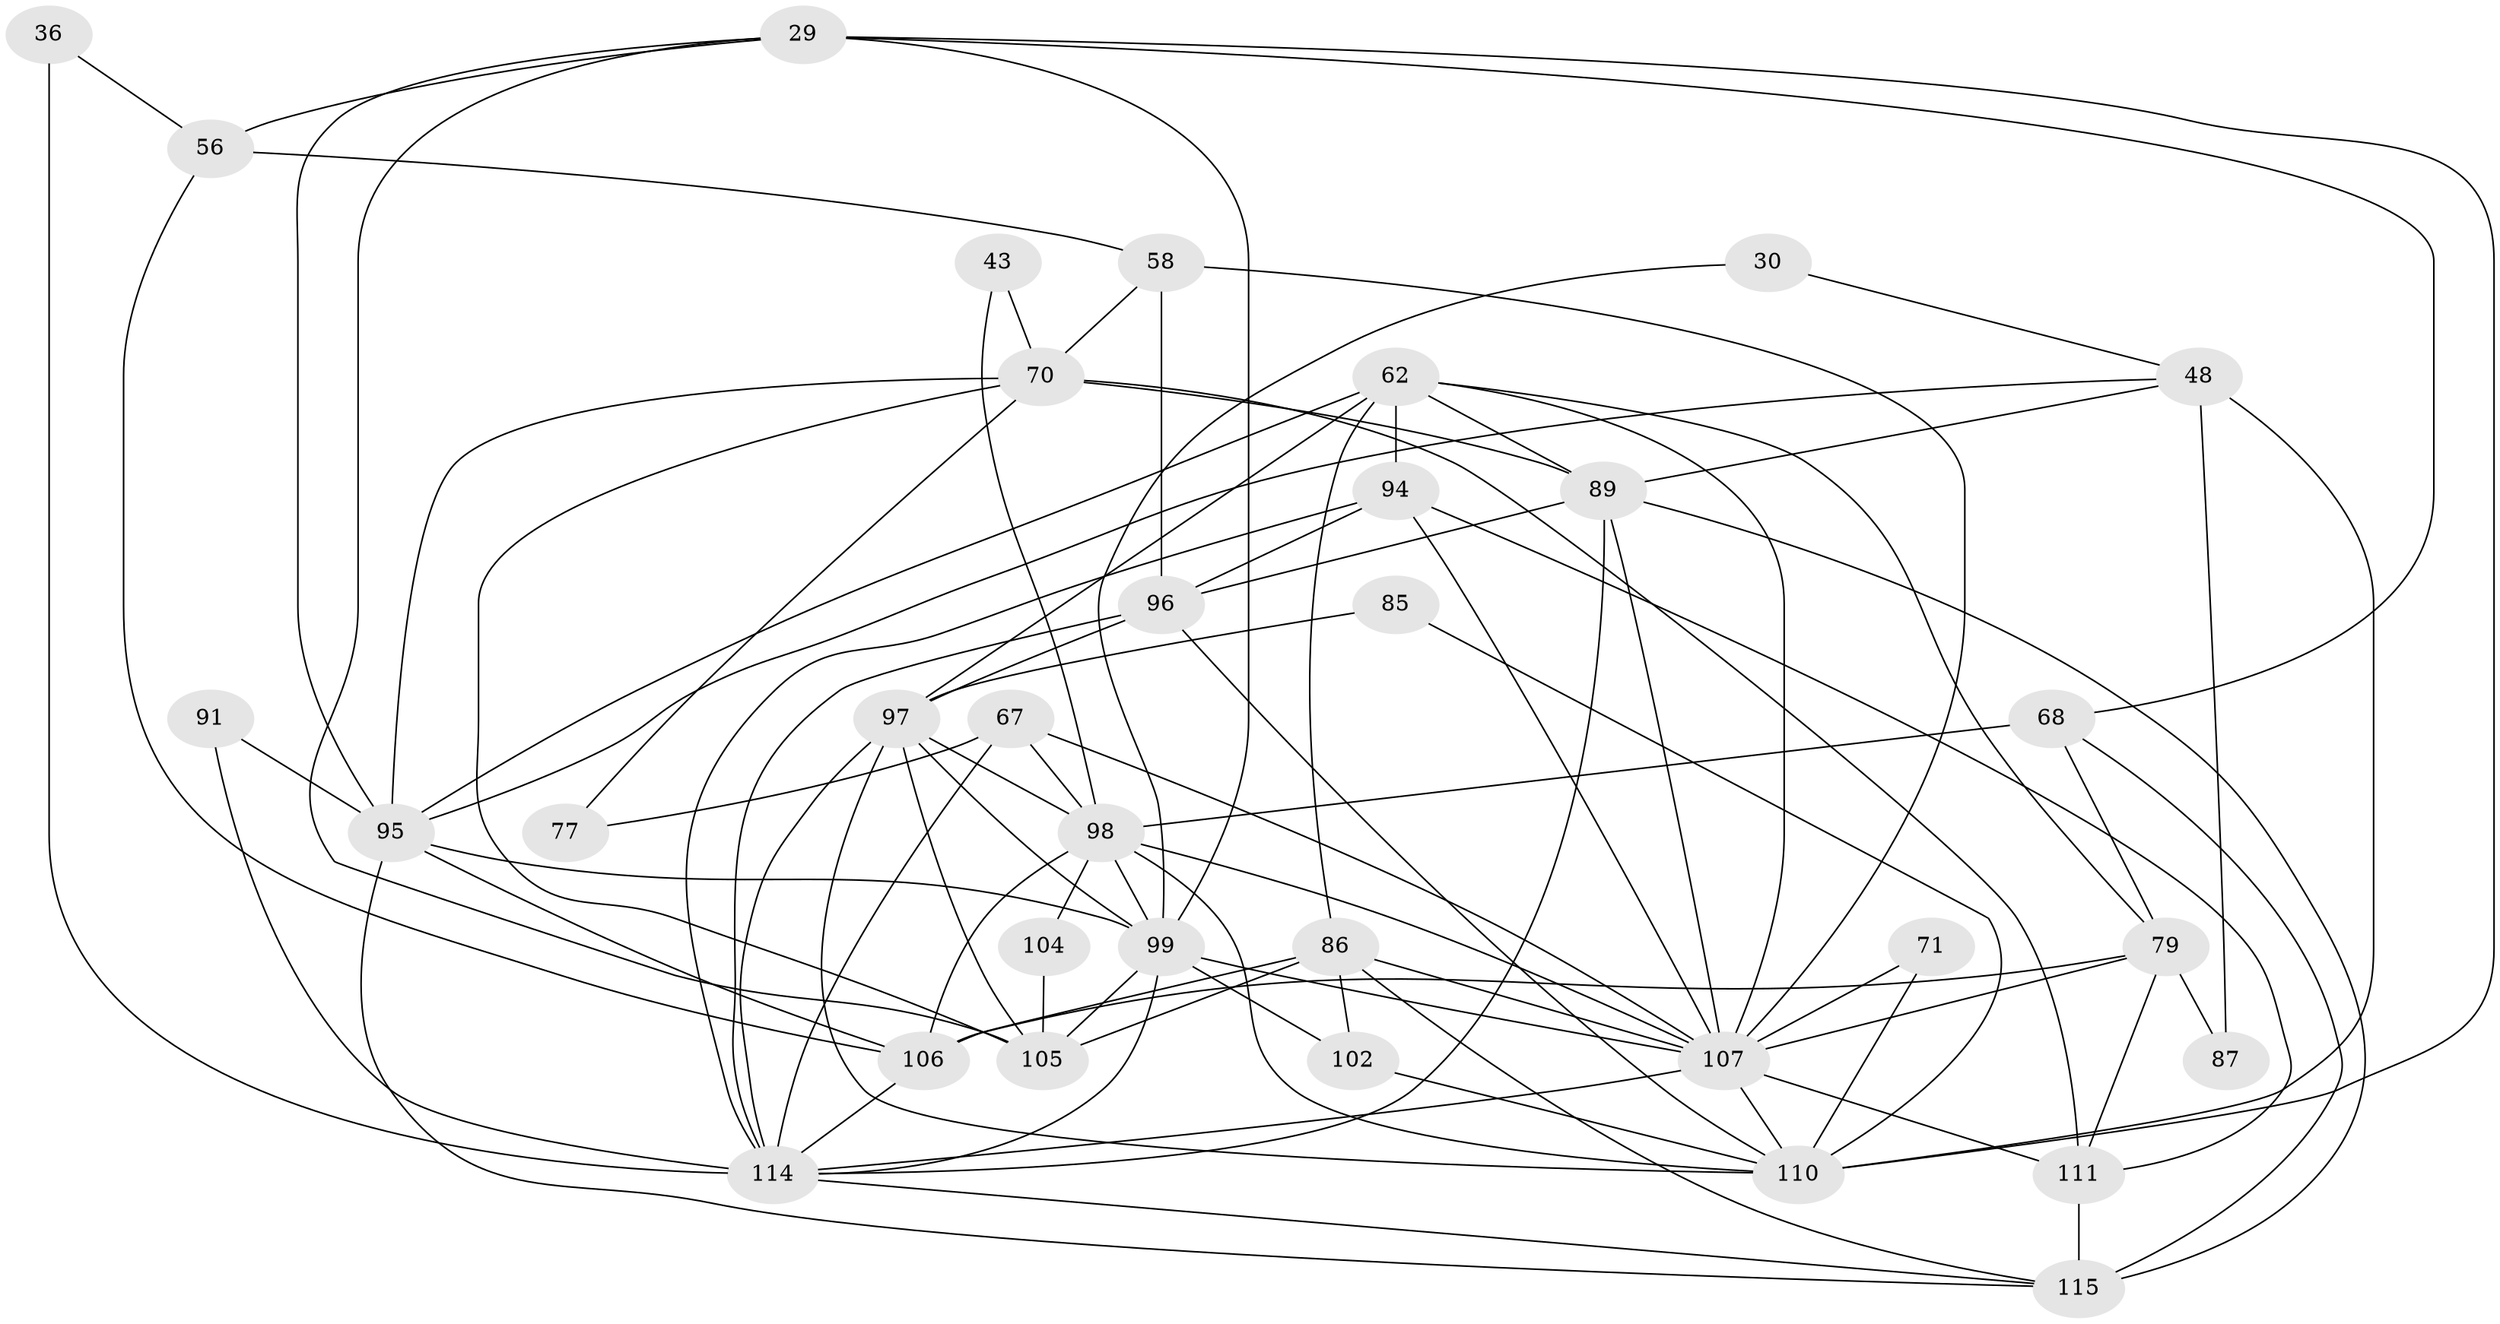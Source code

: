 // original degree distribution, {3: 0.26956521739130435, 4: 0.24347826086956523, 6: 0.1391304347826087, 5: 0.1565217391304348, 2: 0.14782608695652175, 7: 0.043478260869565216}
// Generated by graph-tools (version 1.1) at 2025/53/03/04/25 21:53:27]
// undirected, 34 vertices, 91 edges
graph export_dot {
graph [start="1"]
  node [color=gray90,style=filled];
  29 [super="+8"];
  30;
  36;
  43;
  48;
  56 [super="+11+53"];
  58 [super="+39"];
  62 [super="+52+35"];
  67 [super="+7+23"];
  68;
  70 [super="+47+10"];
  71 [super="+25+42"];
  77;
  79 [super="+59+17"];
  85;
  86 [super="+14"];
  87;
  89 [super="+46+55+63"];
  91;
  94;
  95 [super="+69"];
  96 [super="+81+83+90"];
  97 [super="+45+32+88"];
  98 [super="+76+5+64"];
  99 [super="+92+78"];
  102 [super="+37"];
  104;
  105 [super="+31"];
  106 [super="+65+26"];
  107 [super="+103+73+100+66+101"];
  110 [super="+82+18+109"];
  111 [super="+22"];
  114 [super="+27+72+57+113"];
  115 [super="+108+49"];
  29 -- 56 [weight=2];
  29 -- 68;
  29 -- 105;
  29 -- 110 [weight=2];
  29 -- 99;
  29 -- 95;
  30 -- 48;
  30 -- 99;
  36 -- 56;
  36 -- 114 [weight=2];
  43 -- 98;
  43 -- 70;
  48 -- 110 [weight=3];
  48 -- 87;
  48 -- 89;
  48 -- 95;
  56 -- 58 [weight=2];
  56 -- 106;
  58 -- 70;
  58 -- 107 [weight=3];
  58 -- 96;
  62 -- 86;
  62 -- 94 [weight=2];
  62 -- 97 [weight=2];
  62 -- 79 [weight=2];
  62 -- 107;
  62 -- 95 [weight=2];
  62 -- 89;
  67 -- 77;
  67 -- 98 [weight=3];
  67 -- 107 [weight=2];
  67 -- 114 [weight=2];
  68 -- 79;
  68 -- 115;
  68 -- 98;
  70 -- 77;
  70 -- 111;
  70 -- 89 [weight=3];
  70 -- 105 [weight=2];
  70 -- 95 [weight=2];
  71 -- 110 [weight=2];
  71 -- 107 [weight=3];
  79 -- 87;
  79 -- 111 [weight=2];
  79 -- 107 [weight=2];
  79 -- 106;
  85 -- 97;
  85 -- 110;
  86 -- 105;
  86 -- 115;
  86 -- 102;
  86 -- 107;
  86 -- 106 [weight=2];
  89 -- 115 [weight=2];
  89 -- 114 [weight=3];
  89 -- 96 [weight=2];
  89 -- 107 [weight=2];
  91 -- 95;
  91 -- 114 [weight=3];
  94 -- 111;
  94 -- 114;
  94 -- 96;
  94 -- 107;
  95 -- 99 [weight=2];
  95 -- 106;
  95 -- 115 [weight=3];
  96 -- 97 [weight=3];
  96 -- 110;
  96 -- 114 [weight=3];
  97 -- 110 [weight=2];
  97 -- 98;
  97 -- 105 [weight=2];
  97 -- 114 [weight=3];
  97 -- 99;
  98 -- 104;
  98 -- 110 [weight=2];
  98 -- 107 [weight=2];
  98 -- 106;
  98 -- 99;
  99 -- 102;
  99 -- 114 [weight=5];
  99 -- 107 [weight=4];
  99 -- 105 [weight=2];
  102 -- 110 [weight=2];
  104 -- 105;
  106 -- 114;
  107 -- 110;
  107 -- 111;
  107 -- 114;
  111 -- 115 [weight=3];
  114 -- 115;
}
